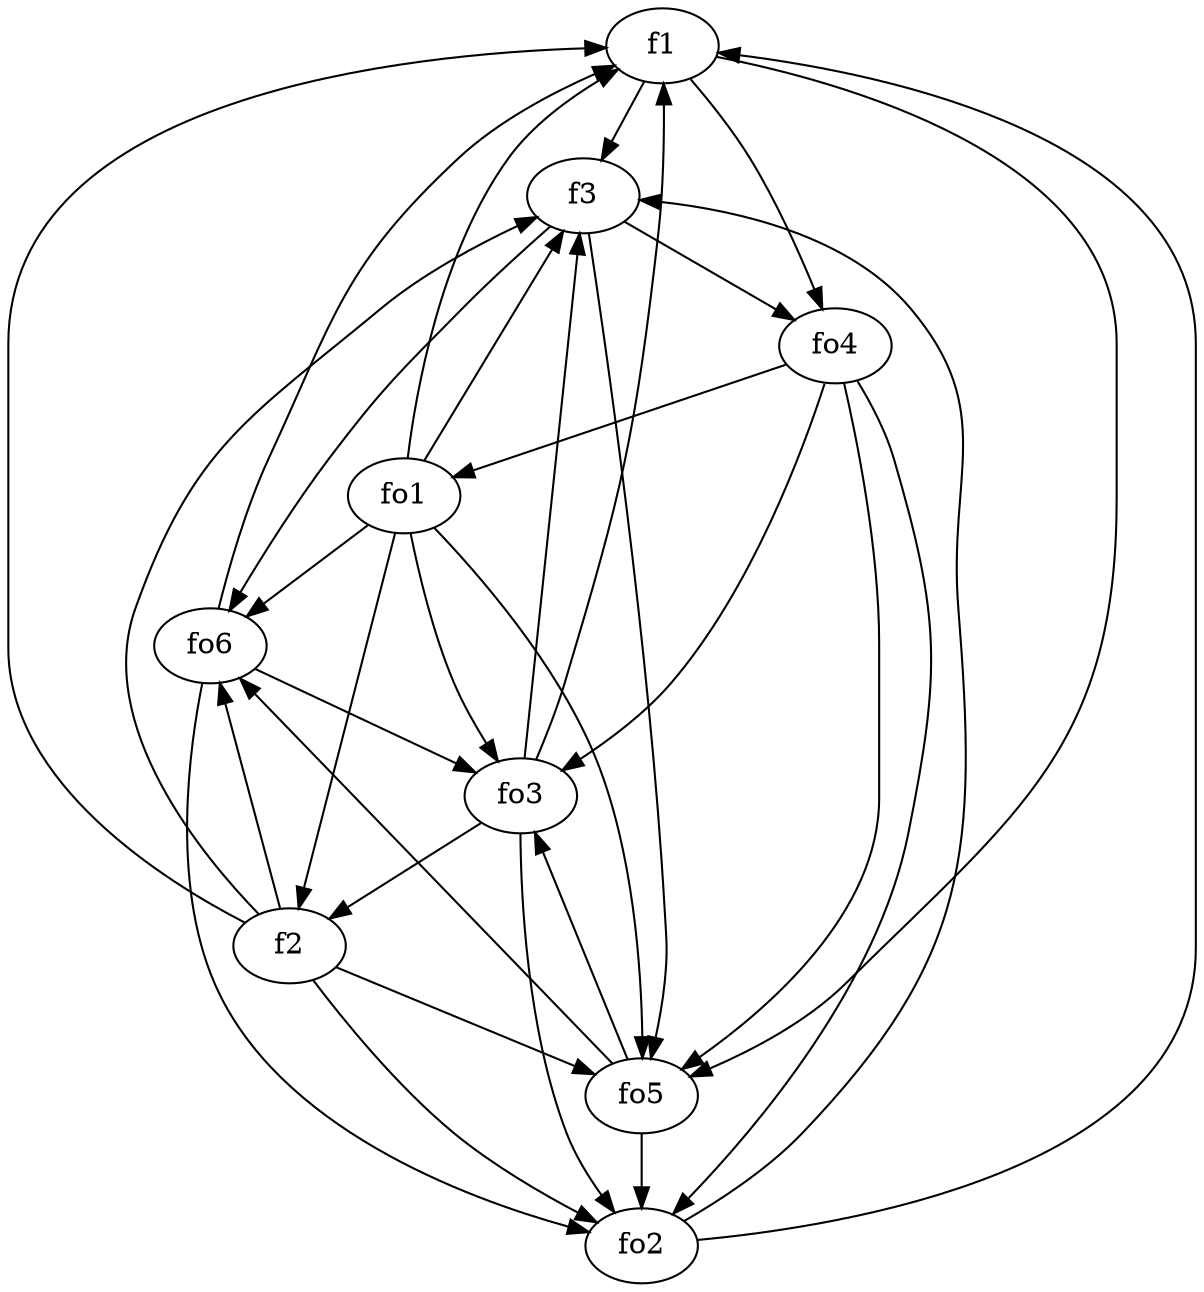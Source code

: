 strict digraph  {
f1;
f2;
f3;
fo1;
fo2;
fo3;
fo4;
fo5;
fo6;
f1 -> fo5  [weight=2];
f1 -> f3  [weight=2];
f1 -> fo4  [weight=2];
f2 -> f1  [weight=2];
f2 -> fo2  [weight=2];
f2 -> f3  [weight=2];
f2 -> fo5  [weight=2];
f2 -> fo6  [weight=2];
f3 -> fo4  [weight=2];
f3 -> fo6  [weight=2];
f3 -> fo5  [weight=2];
fo1 -> f2  [weight=2];
fo1 -> f3  [weight=2];
fo1 -> fo6  [weight=2];
fo1 -> f1  [weight=2];
fo1 -> fo5  [weight=2];
fo1 -> fo3  [weight=2];
fo2 -> f3  [weight=2];
fo2 -> f1  [weight=2];
fo3 -> f1  [weight=2];
fo3 -> f3  [weight=2];
fo3 -> f2  [weight=2];
fo3 -> fo2  [weight=2];
fo4 -> fo2  [weight=2];
fo4 -> fo5  [weight=2];
fo4 -> fo3  [weight=2];
fo4 -> fo1  [weight=2];
fo5 -> fo3  [weight=2];
fo5 -> fo6  [weight=2];
fo5 -> fo2  [weight=2];
fo6 -> fo2  [weight=2];
fo6 -> fo3  [weight=2];
fo6 -> f1  [weight=2];
}
